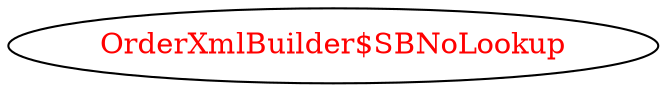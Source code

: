 digraph dependencyGraph {
 concentrate=true;
 ranksep="2.0";
 rankdir="LR"; 
 splines="ortho";
"OrderXmlBuilder$SBNoLookup" [fontcolor="red"];
}